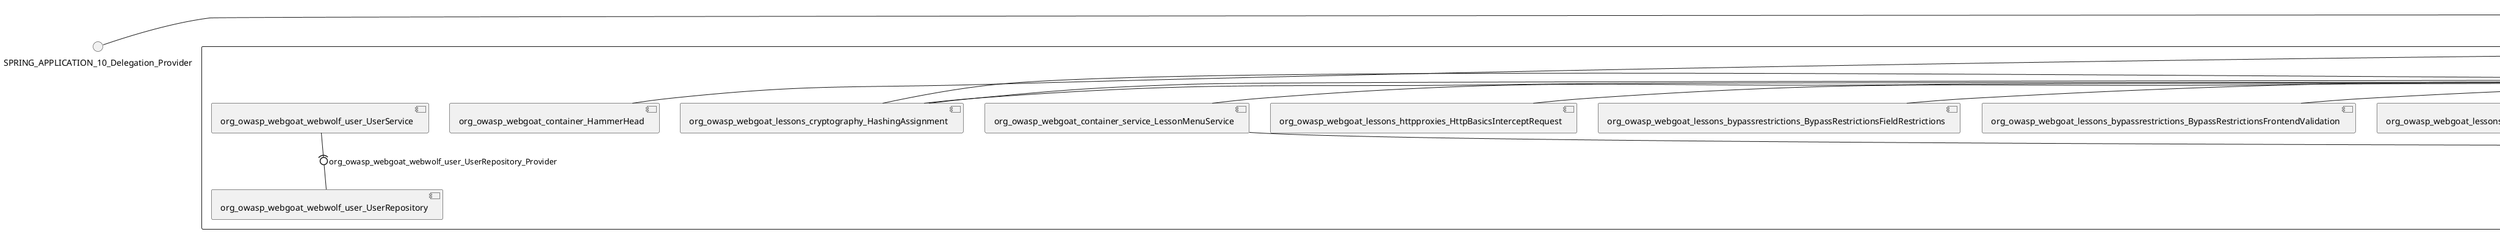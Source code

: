 @startuml
skinparam fixCircleLabelOverlapping true
skinparam componentStyle uml2
() SPRING_APPLICATION_10_Delegation_Provider
() SPRING_APPLICATION_11_Delegation_Provider
() SPRING_APPLICATION_2_Delegation_Provider
() SPRING_APPLICATION_3_Delegation_Provider
() SPRING_APPLICATION_4_Delegation_Provider
() SPRING_APPLICATION_5_Delegation_Provider
() SPRING_APPLICATION_6_Delegation_Provider
() SPRING_APPLICATION_7_Delegation_Provider
() SPRING_APPLICATION_8_Delegation_Provider
() SPRING_APPLICATION_9_Delegation_Provider
() SPRING_APPLICATION_BypassRestrictions_FieldRestrictions_POST_Delegation_Provider
() SPRING_APPLICATION_BypassRestrictions_frontendValidation_POST_Delegation_Provider
() SPRING_APPLICATION_ChromeDevTools_dummy_POST_Delegation_Provider
() SPRING_APPLICATION_ChromeDevTools_network_POST_Delegation_Provider
() SPRING_APPLICATION_CrossSiteScriptingStored_stored_xss_POST_Delegation_Provider
() SPRING_APPLICATION_CrossSiteScriptingStored_stored_xss_follow_up_POST_Delegation_Provider
() SPRING_APPLICATION_CrossSiteScripting_attack1_POST_Delegation_Provider
() SPRING_APPLICATION_CrossSiteScripting_attack3_POST_Delegation_Provider
() SPRING_APPLICATION_CrossSiteScripting_attack4_POST_Delegation_Provider
() SPRING_APPLICATION_CrossSiteScripting_attack5a_GET_Delegation_Provider
() SPRING_APPLICATION_CrossSiteScripting_attack6a_POST_Delegation_Provider
() SPRING_APPLICATION_CrossSiteScripting_dom_follow_up_POST_Delegation_Provider
() SPRING_APPLICATION_CrossSiteScripting_phone_home_xss_POST_Delegation_Provider
() SPRING_APPLICATION_CrossSiteScripting_quiz_GET_POST_Delegation_Provider
() SPRING_APPLICATION_Delegation_Provider
() SPRING_APPLICATION_GET_10_Delegation_Provider
() SPRING_APPLICATION_GET_11_Delegation_Provider
() SPRING_APPLICATION_GET_12_Delegation_Provider
() SPRING_APPLICATION_GET_13_Delegation_Provider
() SPRING_APPLICATION_GET_14_Delegation_Provider
() SPRING_APPLICATION_GET_2_Delegation_Provider
() SPRING_APPLICATION_GET_3_Delegation_Provider
() SPRING_APPLICATION_GET_4_Delegation_Provider
() SPRING_APPLICATION_GET_5_Delegation_Provider
() SPRING_APPLICATION_GET_6_Delegation_Provider
() SPRING_APPLICATION_GET_7_Delegation_Provider
() SPRING_APPLICATION_GET_8_Delegation_Provider
() SPRING_APPLICATION_GET_9_Delegation_Provider
() SPRING_APPLICATION_GET_Delegation_Provider
() SPRING_APPLICATION_HtmlTampering_task_POST_Delegation_Provider
() SPRING_APPLICATION_HttpBasics_attack1_POST_Delegation_Provider
() SPRING_APPLICATION_HttpBasics_attack2_POST_Delegation_Provider
() SPRING_APPLICATION_IDOR_diff_attributes_POST_Delegation_Provider
() SPRING_APPLICATION_IDOR_login_POST_Delegation_Provider
() SPRING_APPLICATION_IDOR_profile_alt_path_POST_Delegation_Provider
() SPRING_APPLICATION_InsecureDeserialization_task_POST_Delegation_Provider
() SPRING_APPLICATION_InsecureLogin_Delegation_Provider
() SPRING_APPLICATION_JWT_decode_POST_Delegation_Provider
() SPRING_APPLICATION_JWT_jku_Delegation_Provider
() SPRING_APPLICATION_JWT_kid_Delegation_Provider
() SPRING_APPLICATION_JWT_quiz_GET_POST_Delegation_Provider
() SPRING_APPLICATION_JWT_refresh_Delegation_Provider
() SPRING_APPLICATION_JWT_secret_POST_Delegation_Provider
() SPRING_APPLICATION_JWT_votings_Delegation_Provider
() SPRING_APPLICATION_LogSpoofing_log_bleeding_POST_Delegation_Provider
() SPRING_APPLICATION_LogSpoofing_log_spoofing_POST_Delegation_Provider
() SPRING_APPLICATION_POST_10_Delegation_Provider
() SPRING_APPLICATION_POST_11_Delegation_Provider
() SPRING_APPLICATION_POST_12_Delegation_Provider
() SPRING_APPLICATION_POST_13_Delegation_Provider
() SPRING_APPLICATION_POST_14_Delegation_Provider
() SPRING_APPLICATION_POST_15_Delegation_Provider
() SPRING_APPLICATION_POST_16_Delegation_Provider
() SPRING_APPLICATION_POST_17_Delegation_Provider
() SPRING_APPLICATION_POST_18_Delegation_Provider
() SPRING_APPLICATION_POST_2_Delegation_Provider
() SPRING_APPLICATION_POST_3_Delegation_Provider
() SPRING_APPLICATION_POST_4_Delegation_Provider
() SPRING_APPLICATION_POST_5_Delegation_Provider
() SPRING_APPLICATION_POST_6_Delegation_Provider
() SPRING_APPLICATION_POST_7_Delegation_Provider
() SPRING_APPLICATION_POST_8_Delegation_Provider
() SPRING_APPLICATION_POST_9_Delegation_Provider
() SPRING_APPLICATION_POST_Delegation_Provider
() SPRING_APPLICATION_PUT_Delegation_Provider
() SPRING_APPLICATION_PasswordReset_ForgotPassword_create_password_reset_link_POST_Delegation_Provider
() SPRING_APPLICATION_PasswordReset_SecurityQuestions_POST_Delegation_Provider
() SPRING_APPLICATION_PasswordReset_reset_Delegation_Provider
() SPRING_APPLICATION_PasswordReset_simple_mail_reset_POST_Delegation_Provider
() SPRING_APPLICATION_PathTraversal_profile_picture_GET_Delegation_Provider
() SPRING_APPLICATION_PathTraversal_profile_picture_fix_GET_Delegation_Provider
() SPRING_APPLICATION_PathTraversal_profile_upload_POST_Delegation_Provider
() SPRING_APPLICATION_PathTraversal_profile_upload_fix_POST_Delegation_Provider
() SPRING_APPLICATION_PathTraversal_profile_upload_remove_user_input_POST_Delegation_Provider
() SPRING_APPLICATION_PathTraversal_random_POST_Delegation_Provider
() SPRING_APPLICATION_PathTraversal_random_picture_GET_Delegation_Provider
() SPRING_APPLICATION_PathTraversal_zip_slip_Delegation_Provider
() SPRING_APPLICATION_SSRF_task1_POST_Delegation_Provider
() SPRING_APPLICATION_SSRF_task2_POST_Delegation_Provider
() SPRING_APPLICATION_SecurePasswords_assignment_POST_Delegation_Provider
() SPRING_APPLICATION_SqlInjectionAdvanced_attack6a_POST_Delegation_Provider
() SPRING_APPLICATION_SqlInjectionAdvanced_attack6b_POST_Delegation_Provider
() SPRING_APPLICATION_SqlInjectionAdvanced_challenge_Login_POST_Delegation_Provider
() SPRING_APPLICATION_SqlInjectionAdvanced_challenge_PUT_Delegation_Provider
() SPRING_APPLICATION_SqlInjectionAdvanced_quiz_GET_POST_Delegation_Provider
() SPRING_APPLICATION_SqlInjectionMitigations_attack10a_POST_Delegation_Provider
() SPRING_APPLICATION_SqlInjectionMitigations_attack10b_POST_Delegation_Provider
() SPRING_APPLICATION_SqlInjectionMitigations_attack12a_POST_Delegation_Provider
() SPRING_APPLICATION_SqlInjectionMitigations_servers_GET_Delegation_Provider
() SPRING_APPLICATION_SqlInjection_assignment5a_POST_Delegation_Provider
() SPRING_APPLICATION_SqlInjection_assignment5b_POST_Delegation_Provider
() SPRING_APPLICATION_SqlInjection_attack10_POST_Delegation_Provider
() SPRING_APPLICATION_SqlInjection_attack2_POST_Delegation_Provider
() SPRING_APPLICATION_SqlInjection_attack3_POST_Delegation_Provider
() SPRING_APPLICATION_SqlInjection_attack4_POST_Delegation_Provider
() SPRING_APPLICATION_SqlInjection_attack5_POST_Delegation_Provider
() SPRING_APPLICATION_SqlInjection_attack8_POST_Delegation_Provider
() SPRING_APPLICATION_SqlInjection_attack9_POST_Delegation_Provider
() SPRING_APPLICATION_SqlOnlyInputValidationOnKeywords_attack_POST_Delegation_Provider
() SPRING_APPLICATION_SqlOnlyInputValidation_attack_POST_Delegation_Provider
() SPRING_APPLICATION_VulnerableComponents_attack1_POST_Delegation_Provider
() SPRING_APPLICATION_WebWolf_GET_Delegation_Provider
() SPRING_APPLICATION_WebWolf_landing_Delegation_Provider
() SPRING_APPLICATION_WebWolf_mail_Delegation_Provider
() SPRING_APPLICATION_challenge_1_POST_Delegation_Provider
() SPRING_APPLICATION_challenge_5_POST_Delegation_Provider
() SPRING_APPLICATION_challenge_7_Delegation_Provider
() SPRING_APPLICATION_challenge_8_Delegation_Provider
() SPRING_APPLICATION_challenge_logo_Delegation_Provider
() SPRING_APPLICATION_cia_quiz_GET_POST_Delegation_Provider
() SPRING_APPLICATION_clientSideFiltering_attack1_POST_Delegation_Provider
() SPRING_APPLICATION_clientSideFiltering_challenge_store_coupons_GET_Delegation_Provider
() SPRING_APPLICATION_clientSideFiltering_getItForFree_POST_Delegation_Provider
() SPRING_APPLICATION_clientSideFiltering_salaries_GET_Delegation_Provider
() SPRING_APPLICATION_crypto_encoding_basic_auth_POST_Delegation_Provider
() SPRING_APPLICATION_crypto_encoding_xor_POST_Delegation_Provider
() SPRING_APPLICATION_crypto_hashing_POST_Delegation_Provider
() SPRING_APPLICATION_crypto_secure_defaults_POST_Delegation_Provider
() SPRING_APPLICATION_crypto_signing_verify_POST_Delegation_Provider
() SPRING_APPLICATION_csrf_feedback_message_POST_Delegation_Provider
() SPRING_APPLICATION_csrf_review_POST_Delegation_Provider
() SPRING_APPLICATION_files_GET_Delegation_Provider
() SPRING_APPLICATION_fileupload_POST_Delegation_Provider
() SPRING_APPLICATION_jwt_Delegation_Provider
() SPRING_APPLICATION_landing_Delegation_Provider
() SPRING_APPLICATION_lesson_template_Delegation_Provider
() SPRING_APPLICATION_login_oauth_mvc_GET_Delegation_Provider
() SPRING_APPLICATION_mail_DELETE_GET_POST_Delegation_Provider
() SPRING_APPLICATION_register_mvc_POST_Delegation_Provider
() SPRING_APPLICATION_registration_GET_Delegation_Provider
() SPRING_APPLICATION_requests_GET_Delegation_Provider
() SPRING_APPLICATION_scoreboard_data_GET_Delegation_Provider
() SPRING_APPLICATION_server_directory_GET_Delegation_Provider
() SPRING_APPLICATION_service_debug_labels_mvc_Delegation_Provider
() SPRING_APPLICATION_service_lessonoverview_mvc_GET_Delegation_Provider
() SPRING_APPLICATION_xxe_comments_GET_Delegation_Provider
rectangle System {
[org_owasp_webgoat_container_HammerHead] [[webgoat-webgoat.repository#_DWJb-NbWEe-aF-_8_SPUpw]]
[org_owasp_webgoat_container_WebWolfRedirect] [[webgoat-webgoat.repository#_DWJb-NbWEe-aF-_8_SPUpw]]
[org_owasp_webgoat_container_controller_StartLesson] [[webgoat-webgoat.repository#_DWJb-NbWEe-aF-_8_SPUpw]]
[org_owasp_webgoat_container_controller_Welcome] [[webgoat-webgoat.repository#_DWJb-NbWEe-aF-_8_SPUpw]]
[org_owasp_webgoat_container_i18n_PluginMessages_Provider] [[webgoat-webgoat.repository#_DWJb-NbWEe-aF-_8_SPUpw]]
[org_owasp_webgoat_container_report_ReportCardController] [[webgoat-webgoat.repository#_DWJb-NbWEe-aF-_8_SPUpw]]
[org_owasp_webgoat_container_service_EnvironmentService] [[webgoat-webgoat.repository#_DWJb-NbWEe-aF-_8_SPUpw]]
[org_owasp_webgoat_container_service_HintService] [[webgoat-webgoat.repository#_DWJb-NbWEe-aF-_8_SPUpw]]
[org_owasp_webgoat_container_service_LabelDebugService] [[webgoat-webgoat.repository#_DWJb-NbWEe-aF-_8_SPUpw]]
[org_owasp_webgoat_container_service_LabelService] [[webgoat-webgoat.repository#_DWJb-NbWEe-aF-_8_SPUpw]]
[org_owasp_webgoat_container_service_LessonInfoService] [[webgoat-webgoat.repository#_DWJb-NbWEe-aF-_8_SPUpw]]
[org_owasp_webgoat_container_service_LessonMenuService] [[webgoat-webgoat.repository#_DWJb-NbWEe-aF-_8_SPUpw]]
[org_owasp_webgoat_container_service_LessonProgressService] [[webgoat-webgoat.repository#_DWJb-NbWEe-aF-_8_SPUpw]]
[org_owasp_webgoat_container_service_RestartLessonService] [[webgoat-webgoat.repository#_DWJb-NbWEe-aF-_8_SPUpw]]
[org_owasp_webgoat_container_service_SessionService] [[webgoat-webgoat.repository#_DWJb-NbWEe-aF-_8_SPUpw]]
[org_owasp_webgoat_container_session_LessonSession_Provider] [[webgoat-webgoat.repository#_DWJb-NbWEe-aF-_8_SPUpw]]
[org_owasp_webgoat_container_users_RegistrationController] [[webgoat-webgoat.repository#_DWJb-NbWEe-aF-_8_SPUpw]]
[org_owasp_webgoat_container_users_Scoreboard] [[webgoat-webgoat.repository#_DWJb-NbWEe-aF-_8_SPUpw]]
[org_owasp_webgoat_container_users_UserProgressRepository] [[webgoat-webgoat.repository#_DWJb-NbWEe-aF-_8_SPUpw]]
[org_owasp_webgoat_container_users_UserRepository] [[webgoat-webgoat.repository#_DWJb-NbWEe-aF-_8_SPUpw]]
[org_owasp_webgoat_container_users_UserService] [[webgoat-webgoat.repository#_DWJb-NbWEe-aF-_8_SPUpw]]
[org_owasp_webgoat_lessons_authbypass_VerifyAccount] [[webgoat-webgoat.repository#_DWJb-NbWEe-aF-_8_SPUpw]]
[org_owasp_webgoat_lessons_bypassrestrictions_BypassRestrictionsFieldRestrictions] [[webgoat-webgoat.repository#_DWJb-NbWEe-aF-_8_SPUpw]]
[org_owasp_webgoat_lessons_bypassrestrictions_BypassRestrictionsFrontendValidation] [[webgoat-webgoat.repository#_DWJb-NbWEe-aF-_8_SPUpw]]
[org_owasp_webgoat_lessons_challenges_FlagController] [[webgoat-webgoat.repository#_DWJb-NbWEe-aF-_8_SPUpw]]
[org_owasp_webgoat_lessons_challenges_challenge1_Assignment1] [[webgoat-webgoat.repository#_DWJb-NbWEe-aF-_8_SPUpw]]
[org_owasp_webgoat_lessons_challenges_challenge1_ImageServlet] [[webgoat-webgoat.repository#_DWJb-NbWEe-aF-_8_SPUpw]]
[org_owasp_webgoat_lessons_challenges_challenge5_Assignment5] [[webgoat-webgoat.repository#_DWJb-NbWEe-aF-_8_SPUpw]]
[org_owasp_webgoat_lessons_challenges_challenge7_Assignment7] [[webgoat-webgoat.repository#_DWJb-NbWEe-aF-_8_SPUpw]]
[org_owasp_webgoat_lessons_challenges_challenge8_Assignment8] [[webgoat-webgoat.repository#_DWJb-NbWEe-aF-_8_SPUpw]]
[org_owasp_webgoat_lessons_chromedevtools_NetworkDummy] [[webgoat-webgoat.repository#_DWJb-NbWEe-aF-_8_SPUpw]]
[org_owasp_webgoat_lessons_chromedevtools_NetworkLesson] [[webgoat-webgoat.repository#_DWJb-NbWEe-aF-_8_SPUpw]]
[org_owasp_webgoat_lessons_cia_CIAQuiz] [[webgoat-webgoat.repository#_DWJb-NbWEe-aF-_8_SPUpw]]
[org_owasp_webgoat_lessons_clientsidefiltering_ClientSideFilteringAssignment] [[webgoat-webgoat.repository#_DWJb-NbWEe-aF-_8_SPUpw]]
[org_owasp_webgoat_lessons_clientsidefiltering_ClientSideFilteringFreeAssignment] [[webgoat-webgoat.repository#_DWJb-NbWEe-aF-_8_SPUpw]]
[org_owasp_webgoat_lessons_clientsidefiltering_Salaries] [[webgoat-webgoat.repository#_DWJb-NbWEe-aF-_8_SPUpw]]
[org_owasp_webgoat_lessons_clientsidefiltering_ShopEndpoint] [[webgoat-webgoat.repository#_DWJb-NbWEe-aF-_8_SPUpw]]
[org_owasp_webgoat_lessons_cryptography_EncodingAssignment] [[webgoat-webgoat.repository#_DWJb-NbWEe-aF-_8_SPUpw]]
[org_owasp_webgoat_lessons_cryptography_HashingAssignment] [[webgoat-webgoat.repository#_DWJb-NbWEe-aF-_8_SPUpw]]
[org_owasp_webgoat_lessons_cryptography_SecureDefaultsAssignment] [[webgoat-webgoat.repository#_DWJb-NbWEe-aF-_8_SPUpw]]
[org_owasp_webgoat_lessons_cryptography_SigningAssignment] [[webgoat-webgoat.repository#_DWJb-NbWEe-aF-_8_SPUpw]]
[org_owasp_webgoat_lessons_cryptography_XOREncodingAssignment] [[webgoat-webgoat.repository#_DWJb-NbWEe-aF-_8_SPUpw]]
[org_owasp_webgoat_lessons_csrf_CSRFConfirmFlag1] [[webgoat-webgoat.repository#_DWJb-NbWEe-aF-_8_SPUpw]]
[org_owasp_webgoat_lessons_csrf_CSRFFeedback] [[webgoat-webgoat.repository#_DWJb-NbWEe-aF-_8_SPUpw]]
[org_owasp_webgoat_lessons_csrf_CSRFGetFlag] [[webgoat-webgoat.repository#_DWJb-NbWEe-aF-_8_SPUpw]]
[org_owasp_webgoat_lessons_csrf_CSRFLogin] [[webgoat-webgoat.repository#_DWJb-NbWEe-aF-_8_SPUpw]]
[org_owasp_webgoat_lessons_csrf_ForgedReviews] [[webgoat-webgoat.repository#_DWJb-NbWEe-aF-_8_SPUpw]]
[org_owasp_webgoat_lessons_deserialization_InsecureDeserializationTask] [[webgoat-webgoat.repository#_DWJb-NbWEe-aF-_8_SPUpw]]
[org_owasp_webgoat_lessons_hijacksession_HijackSessionAssignment] [[webgoat-webgoat.repository#_DWJb-NbWEe-aF-_8_SPUpw]]
[org_owasp_webgoat_lessons_htmltampering_HtmlTamperingTask] [[webgoat-webgoat.repository#_DWJb-NbWEe-aF-_8_SPUpw]]
[org_owasp_webgoat_lessons_httpbasics_HttpBasicsLesson] [[webgoat-webgoat.repository#_DWJb-NbWEe-aF-_8_SPUpw]]
[org_owasp_webgoat_lessons_httpbasics_HttpBasicsQuiz] [[webgoat-webgoat.repository#_DWJb-NbWEe-aF-_8_SPUpw]]
[org_owasp_webgoat_lessons_httpproxies_HttpBasicsInterceptRequest] [[webgoat-webgoat.repository#_DWJb-NbWEe-aF-_8_SPUpw]]
[org_owasp_webgoat_lessons_idor_IDORDiffAttributes] [[webgoat-webgoat.repository#_DWJb-NbWEe-aF-_8_SPUpw]]
[org_owasp_webgoat_lessons_idor_IDOREditOtherProfile] [[webgoat-webgoat.repository#_DWJb-NbWEe-aF-_8_SPUpw]]
[org_owasp_webgoat_lessons_idor_IDORLogin] [[webgoat-webgoat.repository#_DWJb-NbWEe-aF-_8_SPUpw]]
[org_owasp_webgoat_lessons_idor_IDORViewOtherProfile] [[webgoat-webgoat.repository#_DWJb-NbWEe-aF-_8_SPUpw]]
[org_owasp_webgoat_lessons_idor_IDORViewOwnProfile] [[webgoat-webgoat.repository#_DWJb-NbWEe-aF-_8_SPUpw]]
[org_owasp_webgoat_lessons_idor_IDORViewOwnProfileAltUrl] [[webgoat-webgoat.repository#_DWJb-NbWEe-aF-_8_SPUpw]]
[org_owasp_webgoat_lessons_insecurelogin_InsecureLoginTask] [[webgoat-webgoat.repository#_DWJb-NbWEe-aF-_8_SPUpw]]
[org_owasp_webgoat_lessons_jwt_JWTDecodeEndpoint] [[webgoat-webgoat.repository#_DWJb-NbWEe-aF-_8_SPUpw]]
[org_owasp_webgoat_lessons_jwt_JWTQuiz] [[webgoat-webgoat.repository#_DWJb-NbWEe-aF-_8_SPUpw]]
[org_owasp_webgoat_lessons_jwt_JWTRefreshEndpoint] [[webgoat-webgoat.repository#_DWJb-NbWEe-aF-_8_SPUpw]]
[org_owasp_webgoat_lessons_jwt_JWTSecretKeyEndpoint] [[webgoat-webgoat.repository#_DWJb-NbWEe-aF-_8_SPUpw]]
[org_owasp_webgoat_lessons_jwt_JWTVotesEndpoint] [[webgoat-webgoat.repository#_DWJb-NbWEe-aF-_8_SPUpw]]
[org_owasp_webgoat_lessons_jwt_claimmisuse_JWTHeaderJKUEndpoint] [[webgoat-webgoat.repository#_DWJb-NbWEe-aF-_8_SPUpw]]
[org_owasp_webgoat_lessons_jwt_claimmisuse_JWTHeaderKIDEndpoint] [[webgoat-webgoat.repository#_DWJb-NbWEe-aF-_8_SPUpw]]
[org_owasp_webgoat_lessons_lessontemplate_SampleAttack] [[webgoat-webgoat.repository#_DWJb-NbWEe-aF-_8_SPUpw]]
[org_owasp_webgoat_lessons_logging_LogBleedingTask] [[webgoat-webgoat.repository#_DWJb-NbWEe-aF-_8_SPUpw]]
[org_owasp_webgoat_lessons_logging_LogSpoofingTask] [[webgoat-webgoat.repository#_DWJb-NbWEe-aF-_8_SPUpw]]
[org_owasp_webgoat_lessons_missingac_MissingFunctionACHiddenMenus] [[webgoat-webgoat.repository#_DWJb-NbWEe-aF-_8_SPUpw]]
[org_owasp_webgoat_lessons_missingac_MissingFunctionACUsers] [[webgoat-webgoat.repository#_DWJb-NbWEe-aF-_8_SPUpw]]
[org_owasp_webgoat_lessons_missingac_MissingFunctionACYourHash] [[webgoat-webgoat.repository#_DWJb-NbWEe-aF-_8_SPUpw]]
[org_owasp_webgoat_lessons_missingac_MissingFunctionACYourHashAdmin] [[webgoat-webgoat.repository#_DWJb-NbWEe-aF-_8_SPUpw]]
[org_owasp_webgoat_lessons_passwordreset_QuestionsAssignment] [[webgoat-webgoat.repository#_DWJb-NbWEe-aF-_8_SPUpw]]
[org_owasp_webgoat_lessons_passwordreset_ResetLinkAssignment] [[webgoat-webgoat.repository#_DWJb-NbWEe-aF-_8_SPUpw]]
[org_owasp_webgoat_lessons_passwordreset_ResetLinkAssignmentForgotPassword] [[webgoat-webgoat.repository#_DWJb-NbWEe-aF-_8_SPUpw]]
[org_owasp_webgoat_lessons_passwordreset_SecurityQuestionAssignment] [[webgoat-webgoat.repository#_DWJb-NbWEe-aF-_8_SPUpw]]
[org_owasp_webgoat_lessons_passwordreset_SimpleMailAssignment] [[webgoat-webgoat.repository#_DWJb-NbWEe-aF-_8_SPUpw]]
[org_owasp_webgoat_lessons_pathtraversal_ProfileUpload] [[webgoat-webgoat.repository#_DWJb-NbWEe-aF-_8_SPUpw]]
[org_owasp_webgoat_lessons_pathtraversal_ProfileUploadFix] [[webgoat-webgoat.repository#_DWJb-NbWEe-aF-_8_SPUpw]]
[org_owasp_webgoat_lessons_pathtraversal_ProfileUploadRemoveUserInput] [[webgoat-webgoat.repository#_DWJb-NbWEe-aF-_8_SPUpw]]
[org_owasp_webgoat_lessons_pathtraversal_ProfileUploadRetrieval] [[webgoat-webgoat.repository#_DWJb-NbWEe-aF-_8_SPUpw]]
[org_owasp_webgoat_lessons_pathtraversal_ProfileZipSlip] [[webgoat-webgoat.repository#_DWJb-NbWEe-aF-_8_SPUpw]]
[org_owasp_webgoat_lessons_securepasswords_SecurePasswordsAssignment] [[webgoat-webgoat.repository#_DWJb-NbWEe-aF-_8_SPUpw]]
[org_owasp_webgoat_lessons_spoofcookie_SpoofCookieAssignment] [[webgoat-webgoat.repository#_DWJb-NbWEe-aF-_8_SPUpw]]
[org_owasp_webgoat_lessons_sqlinjection_advanced_SqlInjectionChallenge] [[webgoat-webgoat.repository#_DWJb-NbWEe-aF-_8_SPUpw]]
[org_owasp_webgoat_lessons_sqlinjection_advanced_SqlInjectionChallengeLogin] [[webgoat-webgoat.repository#_DWJb-NbWEe-aF-_8_SPUpw]]
[org_owasp_webgoat_lessons_sqlinjection_advanced_SqlInjectionLesson6a] [[webgoat-webgoat.repository#_DWJb-NbWEe-aF-_8_SPUpw]]
[org_owasp_webgoat_lessons_sqlinjection_advanced_SqlInjectionLesson6b] [[webgoat-webgoat.repository#_DWJb-NbWEe-aF-_8_SPUpw]]
[org_owasp_webgoat_lessons_sqlinjection_advanced_SqlInjectionQuiz] [[webgoat-webgoat.repository#_DWJb-NbWEe-aF-_8_SPUpw]]
[org_owasp_webgoat_lessons_sqlinjection_introduction_SqlInjectionLesson10] [[webgoat-webgoat.repository#_DWJb-NbWEe-aF-_8_SPUpw]]
[org_owasp_webgoat_lessons_sqlinjection_introduction_SqlInjectionLesson2] [[webgoat-webgoat.repository#_DWJb-NbWEe-aF-_8_SPUpw]]
[org_owasp_webgoat_lessons_sqlinjection_introduction_SqlInjectionLesson3] [[webgoat-webgoat.repository#_DWJb-NbWEe-aF-_8_SPUpw]]
[org_owasp_webgoat_lessons_sqlinjection_introduction_SqlInjectionLesson4] [[webgoat-webgoat.repository#_DWJb-NbWEe-aF-_8_SPUpw]]
[org_owasp_webgoat_lessons_sqlinjection_introduction_SqlInjectionLesson5] [[webgoat-webgoat.repository#_DWJb-NbWEe-aF-_8_SPUpw]]
[org_owasp_webgoat_lessons_sqlinjection_introduction_SqlInjectionLesson5a] [[webgoat-webgoat.repository#_DWJb-NbWEe-aF-_8_SPUpw]]
[org_owasp_webgoat_lessons_sqlinjection_introduction_SqlInjectionLesson5b] [[webgoat-webgoat.repository#_DWJb-NbWEe-aF-_8_SPUpw]]
[org_owasp_webgoat_lessons_sqlinjection_introduction_SqlInjectionLesson8] [[webgoat-webgoat.repository#_DWJb-NbWEe-aF-_8_SPUpw]]
[org_owasp_webgoat_lessons_sqlinjection_introduction_SqlInjectionLesson9] [[webgoat-webgoat.repository#_DWJb-NbWEe-aF-_8_SPUpw]]
[org_owasp_webgoat_lessons_sqlinjection_mitigation_Servers] [[webgoat-webgoat.repository#_DWJb-NbWEe-aF-_8_SPUpw]]
[org_owasp_webgoat_lessons_sqlinjection_mitigation_SqlInjectionLesson10a] [[webgoat-webgoat.repository#_DWJb-NbWEe-aF-_8_SPUpw]]
[org_owasp_webgoat_lessons_sqlinjection_mitigation_SqlInjectionLesson10b] [[webgoat-webgoat.repository#_DWJb-NbWEe-aF-_8_SPUpw]]
[org_owasp_webgoat_lessons_sqlinjection_mitigation_SqlInjectionLesson13] [[webgoat-webgoat.repository#_DWJb-NbWEe-aF-_8_SPUpw]]
[org_owasp_webgoat_lessons_sqlinjection_mitigation_SqlOnlyInputValidation] [[webgoat-webgoat.repository#_DWJb-NbWEe-aF-_8_SPUpw]]
[org_owasp_webgoat_lessons_sqlinjection_mitigation_SqlOnlyInputValidationOnKeywords] [[webgoat-webgoat.repository#_DWJb-NbWEe-aF-_8_SPUpw]]
[org_owasp_webgoat_lessons_ssrf_SSRFTask1] [[webgoat-webgoat.repository#_DWJb-NbWEe-aF-_8_SPUpw]]
[org_owasp_webgoat_lessons_ssrf_SSRFTask2] [[webgoat-webgoat.repository#_DWJb-NbWEe-aF-_8_SPUpw]]
[org_owasp_webgoat_lessons_vulnerablecomponents_VulnerableComponentsLesson] [[webgoat-webgoat.repository#_DWJb-NbWEe-aF-_8_SPUpw]]
[org_owasp_webgoat_lessons_webwolfintroduction_LandingAssignment] [[webgoat-webgoat.repository#_DWJb-NbWEe-aF-_8_SPUpw]]
[org_owasp_webgoat_lessons_webwolfintroduction_MailAssignment] [[webgoat-webgoat.repository#_DWJb-NbWEe-aF-_8_SPUpw]]
[org_owasp_webgoat_lessons_xss_CrossSiteScriptingLesson1] [[webgoat-webgoat.repository#_DWJb-NbWEe-aF-_8_SPUpw]]
[org_owasp_webgoat_lessons_xss_CrossSiteScriptingLesson5a] [[webgoat-webgoat.repository#_DWJb-NbWEe-aF-_8_SPUpw]]
[org_owasp_webgoat_lessons_xss_CrossSiteScriptingLesson6a] [[webgoat-webgoat.repository#_DWJb-NbWEe-aF-_8_SPUpw]]
[org_owasp_webgoat_lessons_xss_CrossSiteScriptingQuiz] [[webgoat-webgoat.repository#_DWJb-NbWEe-aF-_8_SPUpw]]
[org_owasp_webgoat_lessons_xss_DOMCrossSiteScripting] [[webgoat-webgoat.repository#_DWJb-NbWEe-aF-_8_SPUpw]]
[org_owasp_webgoat_lessons_xss_DOMCrossSiteScriptingVerifier] [[webgoat-webgoat.repository#_DWJb-NbWEe-aF-_8_SPUpw]]
[org_owasp_webgoat_lessons_xss_mitigation_CrossSiteScriptingLesson3] [[webgoat-webgoat.repository#_DWJb-NbWEe-aF-_8_SPUpw]]
[org_owasp_webgoat_lessons_xss_mitigation_CrossSiteScriptingLesson4] [[webgoat-webgoat.repository#_DWJb-NbWEe-aF-_8_SPUpw]]
[org_owasp_webgoat_lessons_xss_stored_StoredCrossSiteScriptingVerifier] [[webgoat-webgoat.repository#_DWJb-NbWEe-aF-_8_SPUpw]]
[org_owasp_webgoat_lessons_xss_stored_StoredXssComments] [[webgoat-webgoat.repository#_DWJb-NbWEe-aF-_8_SPUpw]]
[org_owasp_webgoat_lessons_xxe_BlindSendFileAssignment] [[webgoat-webgoat.repository#_DWJb-NbWEe-aF-_8_SPUpw]]
[org_owasp_webgoat_lessons_xxe_CommentsEndpoint] [[webgoat-webgoat.repository#_DWJb-NbWEe-aF-_8_SPUpw]]
[org_owasp_webgoat_lessons_xxe_ContentTypeAssignment] [[webgoat-webgoat.repository#_DWJb-NbWEe-aF-_8_SPUpw]]
[org_owasp_webgoat_lessons_xxe_SimpleXXE] [[webgoat-webgoat.repository#_DWJb-NbWEe-aF-_8_SPUpw]]
[org_owasp_webgoat_webwolf_FileServer] [[webgoat-webgoat.repository#_DWJb-NbWEe-aF-_8_SPUpw]]
[org_owasp_webgoat_webwolf_jwt_JWTController] [[webgoat-webgoat.repository#_DWJb-NbWEe-aF-_8_SPUpw]]
[org_owasp_webgoat_webwolf_mailbox_MailboxController] [[webgoat-webgoat.repository#_DWJb-NbWEe-aF-_8_SPUpw]]
[org_owasp_webgoat_webwolf_mailbox_MailboxRepository] [[webgoat-webgoat.repository#_DWJb-NbWEe-aF-_8_SPUpw]]
[org_owasp_webgoat_webwolf_requests_LandingPage] [[webgoat-webgoat.repository#_DWJb-NbWEe-aF-_8_SPUpw]]
[org_owasp_webgoat_webwolf_requests_Requests] [[webgoat-webgoat.repository#_DWJb-NbWEe-aF-_8_SPUpw]]
[org_owasp_webgoat_webwolf_user_UserRepository] [[webgoat-webgoat.repository#_DWJb-NbWEe-aF-_8_SPUpw]]
[org_owasp_webgoat_webwolf_user_UserService] [[webgoat-webgoat.repository#_DWJb-NbWEe-aF-_8_SPUpw]]
port SPRING_APPLICATION_10_Provider
SPRING_APPLICATION_10_Delegation_Provider - SPRING_APPLICATION_10_Provider
SPRING_APPLICATION_10_Provider - [org_owasp_webgoat_webwolf_FileServer]
port SPRING_APPLICATION_11_Provider
SPRING_APPLICATION_11_Delegation_Provider - SPRING_APPLICATION_11_Provider
SPRING_APPLICATION_11_Provider - [org_owasp_webgoat_lessons_xxe_SimpleXXE]
port SPRING_APPLICATION_2_Provider
SPRING_APPLICATION_2_Delegation_Provider - SPRING_APPLICATION_2_Provider
SPRING_APPLICATION_2_Provider - [org_owasp_webgoat_lessons_cryptography_SigningAssignment]
port SPRING_APPLICATION_3_Provider
SPRING_APPLICATION_3_Delegation_Provider - SPRING_APPLICATION_3_Provider
SPRING_APPLICATION_3_Provider - [org_owasp_webgoat_container_HammerHead]
port SPRING_APPLICATION_4_Provider
SPRING_APPLICATION_4_Delegation_Provider - SPRING_APPLICATION_4_Provider
SPRING_APPLICATION_4_Provider - [org_owasp_webgoat_lessons_cryptography_HashingAssignment]
port SPRING_APPLICATION_5_Provider
SPRING_APPLICATION_5_Delegation_Provider - SPRING_APPLICATION_5_Provider
SPRING_APPLICATION_5_Provider - [org_owasp_webgoat_lessons_jwt_JWTSecretKeyEndpoint]
port SPRING_APPLICATION_6_Provider
SPRING_APPLICATION_6_Delegation_Provider - SPRING_APPLICATION_6_Provider
SPRING_APPLICATION_6_Provider - [org_owasp_webgoat_lessons_cryptography_HashingAssignment]
port SPRING_APPLICATION_7_Provider
SPRING_APPLICATION_7_Delegation_Provider - SPRING_APPLICATION_7_Provider
SPRING_APPLICATION_7_Provider - [org_owasp_webgoat_container_service_LessonMenuService]
port SPRING_APPLICATION_8_Provider
SPRING_APPLICATION_8_Delegation_Provider - SPRING_APPLICATION_8_Provider
SPRING_APPLICATION_8_Provider - [org_owasp_webgoat_container_service_LabelDebugService]
port SPRING_APPLICATION_9_Provider
SPRING_APPLICATION_9_Delegation_Provider - SPRING_APPLICATION_9_Provider
SPRING_APPLICATION_9_Provider - [org_owasp_webgoat_lessons_httpproxies_HttpBasicsInterceptRequest]
port SPRING_APPLICATION_BypassRestrictions_FieldRestrictions_POST_Provider
SPRING_APPLICATION_BypassRestrictions_FieldRestrictions_POST_Delegation_Provider - SPRING_APPLICATION_BypassRestrictions_FieldRestrictions_POST_Provider
SPRING_APPLICATION_BypassRestrictions_FieldRestrictions_POST_Provider - [org_owasp_webgoat_lessons_bypassrestrictions_BypassRestrictionsFieldRestrictions]
port SPRING_APPLICATION_BypassRestrictions_frontendValidation_POST_Provider
SPRING_APPLICATION_BypassRestrictions_frontendValidation_POST_Delegation_Provider - SPRING_APPLICATION_BypassRestrictions_frontendValidation_POST_Provider
SPRING_APPLICATION_BypassRestrictions_frontendValidation_POST_Provider - [org_owasp_webgoat_lessons_bypassrestrictions_BypassRestrictionsFrontendValidation]
port SPRING_APPLICATION_ChromeDevTools_dummy_POST_Provider
SPRING_APPLICATION_ChromeDevTools_dummy_POST_Delegation_Provider - SPRING_APPLICATION_ChromeDevTools_dummy_POST_Provider
SPRING_APPLICATION_ChromeDevTools_dummy_POST_Provider - [org_owasp_webgoat_lessons_chromedevtools_NetworkDummy]
port SPRING_APPLICATION_ChromeDevTools_network_POST_Provider
SPRING_APPLICATION_ChromeDevTools_network_POST_Delegation_Provider - SPRING_APPLICATION_ChromeDevTools_network_POST_Provider
SPRING_APPLICATION_ChromeDevTools_network_POST_Provider - [org_owasp_webgoat_lessons_chromedevtools_NetworkLesson]
port SPRING_APPLICATION_CrossSiteScriptingStored_stored_xss_POST_Provider
SPRING_APPLICATION_CrossSiteScriptingStored_stored_xss_POST_Delegation_Provider - SPRING_APPLICATION_CrossSiteScriptingStored_stored_xss_POST_Provider
SPRING_APPLICATION_CrossSiteScriptingStored_stored_xss_POST_Provider - [org_owasp_webgoat_lessons_xss_stored_StoredXssComments]
port SPRING_APPLICATION_CrossSiteScriptingStored_stored_xss_follow_up_POST_Provider
SPRING_APPLICATION_CrossSiteScriptingStored_stored_xss_follow_up_POST_Delegation_Provider - SPRING_APPLICATION_CrossSiteScriptingStored_stored_xss_follow_up_POST_Provider
SPRING_APPLICATION_CrossSiteScriptingStored_stored_xss_follow_up_POST_Provider - [org_owasp_webgoat_lessons_xss_stored_StoredCrossSiteScriptingVerifier]
port SPRING_APPLICATION_CrossSiteScripting_attack1_POST_Provider
SPRING_APPLICATION_CrossSiteScripting_attack1_POST_Delegation_Provider - SPRING_APPLICATION_CrossSiteScripting_attack1_POST_Provider
SPRING_APPLICATION_CrossSiteScripting_attack1_POST_Provider - [org_owasp_webgoat_lessons_xss_CrossSiteScriptingLesson1]
port SPRING_APPLICATION_CrossSiteScripting_attack3_POST_Provider
SPRING_APPLICATION_CrossSiteScripting_attack3_POST_Delegation_Provider - SPRING_APPLICATION_CrossSiteScripting_attack3_POST_Provider
SPRING_APPLICATION_CrossSiteScripting_attack3_POST_Provider - [org_owasp_webgoat_lessons_xss_mitigation_CrossSiteScriptingLesson3]
port SPRING_APPLICATION_CrossSiteScripting_attack4_POST_Provider
SPRING_APPLICATION_CrossSiteScripting_attack4_POST_Delegation_Provider - SPRING_APPLICATION_CrossSiteScripting_attack4_POST_Provider
SPRING_APPLICATION_CrossSiteScripting_attack4_POST_Provider - [org_owasp_webgoat_lessons_xss_mitigation_CrossSiteScriptingLesson4]
port SPRING_APPLICATION_CrossSiteScripting_attack5a_GET_Provider
SPRING_APPLICATION_CrossSiteScripting_attack5a_GET_Delegation_Provider - SPRING_APPLICATION_CrossSiteScripting_attack5a_GET_Provider
SPRING_APPLICATION_CrossSiteScripting_attack5a_GET_Provider - [org_owasp_webgoat_lessons_xss_CrossSiteScriptingLesson5a]
port SPRING_APPLICATION_CrossSiteScripting_attack6a_POST_Provider
SPRING_APPLICATION_CrossSiteScripting_attack6a_POST_Delegation_Provider - SPRING_APPLICATION_CrossSiteScripting_attack6a_POST_Provider
SPRING_APPLICATION_CrossSiteScripting_attack6a_POST_Provider - [org_owasp_webgoat_lessons_xss_CrossSiteScriptingLesson6a]
port SPRING_APPLICATION_CrossSiteScripting_dom_follow_up_POST_Provider
SPRING_APPLICATION_CrossSiteScripting_dom_follow_up_POST_Delegation_Provider - SPRING_APPLICATION_CrossSiteScripting_dom_follow_up_POST_Provider
SPRING_APPLICATION_CrossSiteScripting_dom_follow_up_POST_Provider - [org_owasp_webgoat_lessons_xss_DOMCrossSiteScriptingVerifier]
port SPRING_APPLICATION_CrossSiteScripting_phone_home_xss_POST_Provider
SPRING_APPLICATION_CrossSiteScripting_phone_home_xss_POST_Delegation_Provider - SPRING_APPLICATION_CrossSiteScripting_phone_home_xss_POST_Provider
SPRING_APPLICATION_CrossSiteScripting_phone_home_xss_POST_Provider - [org_owasp_webgoat_lessons_xss_DOMCrossSiteScripting]
port SPRING_APPLICATION_CrossSiteScripting_quiz_GET_POST_Provider
SPRING_APPLICATION_CrossSiteScripting_quiz_GET_POST_Delegation_Provider - SPRING_APPLICATION_CrossSiteScripting_quiz_GET_POST_Provider
SPRING_APPLICATION_CrossSiteScripting_quiz_GET_POST_Provider - [org_owasp_webgoat_lessons_xss_CrossSiteScriptingQuiz]
port SPRING_APPLICATION_Provider
SPRING_APPLICATION_Delegation_Provider - SPRING_APPLICATION_Provider
SPRING_APPLICATION_Provider - [org_owasp_webgoat_container_service_SessionService]
port SPRING_APPLICATION_GET_10_Provider
SPRING_APPLICATION_GET_10_Delegation_Provider - SPRING_APPLICATION_GET_10_Provider
SPRING_APPLICATION_GET_10_Provider - [org_owasp_webgoat_lessons_cryptography_EncodingAssignment]
port SPRING_APPLICATION_GET_11_Provider
SPRING_APPLICATION_GET_11_Delegation_Provider - SPRING_APPLICATION_GET_11_Provider
SPRING_APPLICATION_GET_11_Provider - [org_owasp_webgoat_container_service_RestartLessonService]
port SPRING_APPLICATION_GET_12_Provider
SPRING_APPLICATION_GET_12_Delegation_Provider - SPRING_APPLICATION_GET_12_Provider
SPRING_APPLICATION_GET_12_Provider - [org_owasp_webgoat_container_controller_Welcome]
port SPRING_APPLICATION_GET_13_Provider
SPRING_APPLICATION_GET_13_Delegation_Provider - SPRING_APPLICATION_GET_13_Provider
SPRING_APPLICATION_GET_13_Provider - [org_owasp_webgoat_lessons_spoofcookie_SpoofCookieAssignment]
port SPRING_APPLICATION_GET_14_Provider
SPRING_APPLICATION_GET_14_Delegation_Provider - SPRING_APPLICATION_GET_14_Provider
SPRING_APPLICATION_GET_14_Provider - [org_owasp_webgoat_lessons_xss_stored_StoredXssComments]
port SPRING_APPLICATION_GET_2_Provider
SPRING_APPLICATION_GET_2_Delegation_Provider - SPRING_APPLICATION_GET_2_Provider
SPRING_APPLICATION_GET_2_Provider - [org_owasp_webgoat_lessons_csrf_ForgedReviews]
port SPRING_APPLICATION_GET_3_Provider
SPRING_APPLICATION_GET_3_Delegation_Provider - SPRING_APPLICATION_GET_3_Provider
SPRING_APPLICATION_GET_3_Provider - [org_owasp_webgoat_container_service_LabelService]
port SPRING_APPLICATION_GET_4_Provider
SPRING_APPLICATION_GET_4_Delegation_Provider - SPRING_APPLICATION_GET_4_Provider
SPRING_APPLICATION_GET_4_Provider - [org_owasp_webgoat_lessons_idor_IDORViewOwnProfile]
port SPRING_APPLICATION_GET_5_Provider
SPRING_APPLICATION_GET_5_Delegation_Provider - SPRING_APPLICATION_GET_5_Provider
SPRING_APPLICATION_GET_5_Provider - [org_owasp_webgoat_container_service_LessonInfoService]
port SPRING_APPLICATION_GET_6_Provider
SPRING_APPLICATION_GET_6_Delegation_Provider - SPRING_APPLICATION_GET_6_Provider
SPRING_APPLICATION_GET_6_Provider - [org_owasp_webgoat_container_controller_StartLesson]
port SPRING_APPLICATION_GET_7_Provider
SPRING_APPLICATION_GET_7_Delegation_Provider - SPRING_APPLICATION_GET_7_Provider
SPRING_APPLICATION_GET_7_Provider - [org_owasp_webgoat_container_service_HintService]
port SPRING_APPLICATION_GET_8_Provider
SPRING_APPLICATION_GET_8_Delegation_Provider - SPRING_APPLICATION_GET_8_Provider
SPRING_APPLICATION_GET_8_Provider - [org_owasp_webgoat_lessons_idor_IDORViewOtherProfile]
port SPRING_APPLICATION_GET_9_Provider
SPRING_APPLICATION_GET_9_Delegation_Provider - SPRING_APPLICATION_GET_9_Provider
SPRING_APPLICATION_GET_9_Provider - [org_owasp_webgoat_container_report_ReportCardController]
port SPRING_APPLICATION_GET_Provider
SPRING_APPLICATION_GET_Delegation_Provider - SPRING_APPLICATION_GET_Provider
SPRING_APPLICATION_GET_Provider - [org_owasp_webgoat_lessons_missingac_MissingFunctionACUsers]
port SPRING_APPLICATION_HtmlTampering_task_POST_Provider
SPRING_APPLICATION_HtmlTampering_task_POST_Delegation_Provider - SPRING_APPLICATION_HtmlTampering_task_POST_Provider
SPRING_APPLICATION_HtmlTampering_task_POST_Provider - [org_owasp_webgoat_lessons_htmltampering_HtmlTamperingTask]
port SPRING_APPLICATION_HttpBasics_attack1_POST_Provider
SPRING_APPLICATION_HttpBasics_attack1_POST_Delegation_Provider - SPRING_APPLICATION_HttpBasics_attack1_POST_Provider
SPRING_APPLICATION_HttpBasics_attack1_POST_Provider - [org_owasp_webgoat_lessons_httpbasics_HttpBasicsLesson]
port SPRING_APPLICATION_HttpBasics_attack2_POST_Provider
SPRING_APPLICATION_HttpBasics_attack2_POST_Delegation_Provider - SPRING_APPLICATION_HttpBasics_attack2_POST_Provider
SPRING_APPLICATION_HttpBasics_attack2_POST_Provider - [org_owasp_webgoat_lessons_httpbasics_HttpBasicsQuiz]
port SPRING_APPLICATION_IDOR_diff_attributes_POST_Provider
SPRING_APPLICATION_IDOR_diff_attributes_POST_Delegation_Provider - SPRING_APPLICATION_IDOR_diff_attributes_POST_Provider
SPRING_APPLICATION_IDOR_diff_attributes_POST_Provider - [org_owasp_webgoat_lessons_idor_IDORDiffAttributes]
port SPRING_APPLICATION_IDOR_login_POST_Provider
SPRING_APPLICATION_IDOR_login_POST_Delegation_Provider - SPRING_APPLICATION_IDOR_login_POST_Provider
SPRING_APPLICATION_IDOR_login_POST_Provider - [org_owasp_webgoat_lessons_idor_IDORLogin]
port SPRING_APPLICATION_IDOR_profile_alt_path_POST_Provider
SPRING_APPLICATION_IDOR_profile_alt_path_POST_Delegation_Provider - SPRING_APPLICATION_IDOR_profile_alt_path_POST_Provider
SPRING_APPLICATION_IDOR_profile_alt_path_POST_Provider - [org_owasp_webgoat_lessons_idor_IDORViewOwnProfileAltUrl]
port SPRING_APPLICATION_InsecureDeserialization_task_POST_Provider
SPRING_APPLICATION_InsecureDeserialization_task_POST_Delegation_Provider - SPRING_APPLICATION_InsecureDeserialization_task_POST_Provider
SPRING_APPLICATION_InsecureDeserialization_task_POST_Provider - [org_owasp_webgoat_lessons_deserialization_InsecureDeserializationTask]
port SPRING_APPLICATION_InsecureLogin_Provider
SPRING_APPLICATION_InsecureLogin_Delegation_Provider - SPRING_APPLICATION_InsecureLogin_Provider
SPRING_APPLICATION_InsecureLogin_Provider - [org_owasp_webgoat_lessons_insecurelogin_InsecureLoginTask]
port SPRING_APPLICATION_JWT_decode_POST_Provider
SPRING_APPLICATION_JWT_decode_POST_Delegation_Provider - SPRING_APPLICATION_JWT_decode_POST_Provider
SPRING_APPLICATION_JWT_decode_POST_Provider - [org_owasp_webgoat_lessons_jwt_JWTDecodeEndpoint]
port SPRING_APPLICATION_JWT_jku_Provider
SPRING_APPLICATION_JWT_jku_Delegation_Provider - SPRING_APPLICATION_JWT_jku_Provider
SPRING_APPLICATION_JWT_jku_Provider - [org_owasp_webgoat_lessons_jwt_claimmisuse_JWTHeaderJKUEndpoint]
port SPRING_APPLICATION_JWT_kid_Provider
SPRING_APPLICATION_JWT_kid_Delegation_Provider - SPRING_APPLICATION_JWT_kid_Provider
SPRING_APPLICATION_JWT_kid_Provider - [org_owasp_webgoat_lessons_jwt_claimmisuse_JWTHeaderKIDEndpoint]
port SPRING_APPLICATION_JWT_quiz_GET_POST_Provider
SPRING_APPLICATION_JWT_quiz_GET_POST_Delegation_Provider - SPRING_APPLICATION_JWT_quiz_GET_POST_Provider
SPRING_APPLICATION_JWT_quiz_GET_POST_Provider - [org_owasp_webgoat_lessons_jwt_JWTQuiz]
port SPRING_APPLICATION_JWT_refresh_Provider
SPRING_APPLICATION_JWT_refresh_Delegation_Provider - SPRING_APPLICATION_JWT_refresh_Provider
SPRING_APPLICATION_JWT_refresh_Provider - [org_owasp_webgoat_lessons_jwt_JWTRefreshEndpoint]
port SPRING_APPLICATION_JWT_secret_POST_Provider
SPRING_APPLICATION_JWT_secret_POST_Delegation_Provider - SPRING_APPLICATION_JWT_secret_POST_Provider
SPRING_APPLICATION_JWT_secret_POST_Provider - [org_owasp_webgoat_lessons_jwt_JWTSecretKeyEndpoint]
port SPRING_APPLICATION_JWT_votings_Provider
SPRING_APPLICATION_JWT_votings_Delegation_Provider - SPRING_APPLICATION_JWT_votings_Provider
SPRING_APPLICATION_JWT_votings_Provider - [org_owasp_webgoat_lessons_jwt_JWTVotesEndpoint]
port SPRING_APPLICATION_LogSpoofing_log_bleeding_POST_Provider
SPRING_APPLICATION_LogSpoofing_log_bleeding_POST_Delegation_Provider - SPRING_APPLICATION_LogSpoofing_log_bleeding_POST_Provider
SPRING_APPLICATION_LogSpoofing_log_bleeding_POST_Provider - [org_owasp_webgoat_lessons_logging_LogBleedingTask]
port SPRING_APPLICATION_LogSpoofing_log_spoofing_POST_Provider
SPRING_APPLICATION_LogSpoofing_log_spoofing_POST_Delegation_Provider - SPRING_APPLICATION_LogSpoofing_log_spoofing_POST_Provider
SPRING_APPLICATION_LogSpoofing_log_spoofing_POST_Provider - [org_owasp_webgoat_lessons_logging_LogSpoofingTask]
port SPRING_APPLICATION_POST_10_Provider
SPRING_APPLICATION_POST_10_Delegation_Provider - SPRING_APPLICATION_POST_10_Provider
SPRING_APPLICATION_POST_10_Provider - [org_owasp_webgoat_lessons_csrf_CSRFFeedback]
port SPRING_APPLICATION_POST_11_Provider
SPRING_APPLICATION_POST_11_Delegation_Provider - SPRING_APPLICATION_POST_11_Provider
SPRING_APPLICATION_POST_11_Provider - [org_owasp_webgoat_lessons_challenges_FlagController]
port SPRING_APPLICATION_POST_12_Provider
SPRING_APPLICATION_POST_12_Delegation_Provider - SPRING_APPLICATION_POST_12_Provider
SPRING_APPLICATION_POST_12_Provider - [org_owasp_webgoat_lessons_passwordreset_QuestionsAssignment]
port SPRING_APPLICATION_POST_13_Provider
SPRING_APPLICATION_POST_13_Delegation_Provider - SPRING_APPLICATION_POST_13_Provider
SPRING_APPLICATION_POST_13_Provider - [org_owasp_webgoat_lessons_xxe_SimpleXXE]
port SPRING_APPLICATION_POST_14_Provider
SPRING_APPLICATION_POST_14_Delegation_Provider - SPRING_APPLICATION_POST_14_Provider
SPRING_APPLICATION_POST_14_Provider - [org_owasp_webgoat_lessons_csrf_CSRFGetFlag]
port SPRING_APPLICATION_POST_15_Provider
SPRING_APPLICATION_POST_15_Delegation_Provider - SPRING_APPLICATION_POST_15_Provider
SPRING_APPLICATION_POST_15_Provider - [org_owasp_webgoat_lessons_passwordreset_SimpleMailAssignment]
port SPRING_APPLICATION_POST_16_Provider
SPRING_APPLICATION_POST_16_Delegation_Provider - SPRING_APPLICATION_POST_16_Provider
SPRING_APPLICATION_POST_16_Provider - [org_owasp_webgoat_lessons_xxe_BlindSendFileAssignment]
port SPRING_APPLICATION_POST_17_Provider
SPRING_APPLICATION_POST_17_Delegation_Provider - SPRING_APPLICATION_POST_17_Provider
SPRING_APPLICATION_POST_17_Provider - [org_owasp_webgoat_lessons_missingac_MissingFunctionACHiddenMenus]
port SPRING_APPLICATION_POST_18_Provider
SPRING_APPLICATION_POST_18_Delegation_Provider - SPRING_APPLICATION_POST_18_Provider
SPRING_APPLICATION_POST_18_Provider - [org_owasp_webgoat_lessons_authbypass_VerifyAccount]
port SPRING_APPLICATION_POST_2_Provider
SPRING_APPLICATION_POST_2_Delegation_Provider - SPRING_APPLICATION_POST_2_Provider
SPRING_APPLICATION_POST_2_Provider - [org_owasp_webgoat_lessons_hijacksession_HijackSessionAssignment]
port SPRING_APPLICATION_POST_3_Provider
SPRING_APPLICATION_POST_3_Delegation_Provider - SPRING_APPLICATION_POST_3_Provider
SPRING_APPLICATION_POST_3_Provider - [org_owasp_webgoat_lessons_missingac_MissingFunctionACUsers]
port SPRING_APPLICATION_POST_4_Provider
SPRING_APPLICATION_POST_4_Delegation_Provider - SPRING_APPLICATION_POST_4_Provider
SPRING_APPLICATION_POST_4_Provider - [org_owasp_webgoat_lessons_missingac_MissingFunctionACYourHash]
port SPRING_APPLICATION_POST_5_Provider
SPRING_APPLICATION_POST_5_Delegation_Provider - SPRING_APPLICATION_POST_5_Provider
SPRING_APPLICATION_POST_5_Provider - [org_owasp_webgoat_lessons_missingac_MissingFunctionACYourHashAdmin]
port SPRING_APPLICATION_POST_6_Provider
SPRING_APPLICATION_POST_6_Delegation_Provider - SPRING_APPLICATION_POST_6_Provider
SPRING_APPLICATION_POST_6_Provider - [org_owasp_webgoat_lessons_csrf_CSRFConfirmFlag1]
port SPRING_APPLICATION_POST_7_Provider
SPRING_APPLICATION_POST_7_Delegation_Provider - SPRING_APPLICATION_POST_7_Provider
SPRING_APPLICATION_POST_7_Provider - [org_owasp_webgoat_lessons_chromedevtools_NetworkLesson]
port SPRING_APPLICATION_POST_8_Provider
SPRING_APPLICATION_POST_8_Delegation_Provider - SPRING_APPLICATION_POST_8_Provider
SPRING_APPLICATION_POST_8_Provider - [org_owasp_webgoat_lessons_xxe_ContentTypeAssignment]
port SPRING_APPLICATION_POST_9_Provider
SPRING_APPLICATION_POST_9_Delegation_Provider - SPRING_APPLICATION_POST_9_Provider
SPRING_APPLICATION_POST_9_Provider - [org_owasp_webgoat_lessons_spoofcookie_SpoofCookieAssignment]
port SPRING_APPLICATION_POST_Provider
SPRING_APPLICATION_POST_Delegation_Provider - SPRING_APPLICATION_POST_Provider
SPRING_APPLICATION_POST_Provider - [org_owasp_webgoat_lessons_csrf_CSRFLogin]
port SPRING_APPLICATION_PUT_Provider
SPRING_APPLICATION_PUT_Delegation_Provider - SPRING_APPLICATION_PUT_Provider
SPRING_APPLICATION_PUT_Provider - [org_owasp_webgoat_lessons_idor_IDOREditOtherProfile]
port SPRING_APPLICATION_PasswordReset_ForgotPassword_create_password_reset_link_POST_Provider
SPRING_APPLICATION_PasswordReset_ForgotPassword_create_password_reset_link_POST_Delegation_Provider - SPRING_APPLICATION_PasswordReset_ForgotPassword_create_password_reset_link_POST_Provider
SPRING_APPLICATION_PasswordReset_ForgotPassword_create_password_reset_link_POST_Provider - [org_owasp_webgoat_lessons_passwordreset_ResetLinkAssignmentForgotPassword]
port SPRING_APPLICATION_PasswordReset_SecurityQuestions_POST_Provider
SPRING_APPLICATION_PasswordReset_SecurityQuestions_POST_Delegation_Provider - SPRING_APPLICATION_PasswordReset_SecurityQuestions_POST_Provider
SPRING_APPLICATION_PasswordReset_SecurityQuestions_POST_Provider - [org_owasp_webgoat_lessons_passwordreset_SecurityQuestionAssignment]
port SPRING_APPLICATION_PasswordReset_reset_Provider
SPRING_APPLICATION_PasswordReset_reset_Delegation_Provider - SPRING_APPLICATION_PasswordReset_reset_Provider
SPRING_APPLICATION_PasswordReset_reset_Provider - [org_owasp_webgoat_lessons_passwordreset_ResetLinkAssignment]
port SPRING_APPLICATION_PasswordReset_simple_mail_reset_POST_Provider
SPRING_APPLICATION_PasswordReset_simple_mail_reset_POST_Delegation_Provider - SPRING_APPLICATION_PasswordReset_simple_mail_reset_POST_Provider
SPRING_APPLICATION_PasswordReset_simple_mail_reset_POST_Provider - [org_owasp_webgoat_lessons_passwordreset_SimpleMailAssignment]
port SPRING_APPLICATION_PathTraversal_profile_picture_GET_Provider
SPRING_APPLICATION_PathTraversal_profile_picture_GET_Delegation_Provider - SPRING_APPLICATION_PathTraversal_profile_picture_GET_Provider
SPRING_APPLICATION_PathTraversal_profile_picture_GET_Provider - [org_owasp_webgoat_lessons_pathtraversal_ProfileUpload]
port SPRING_APPLICATION_PathTraversal_profile_picture_fix_GET_Provider
SPRING_APPLICATION_PathTraversal_profile_picture_fix_GET_Delegation_Provider - SPRING_APPLICATION_PathTraversal_profile_picture_fix_GET_Provider
SPRING_APPLICATION_PathTraversal_profile_picture_fix_GET_Provider - [org_owasp_webgoat_lessons_pathtraversal_ProfileUploadFix]
port SPRING_APPLICATION_PathTraversal_profile_upload_POST_Provider
SPRING_APPLICATION_PathTraversal_profile_upload_POST_Delegation_Provider - SPRING_APPLICATION_PathTraversal_profile_upload_POST_Provider
SPRING_APPLICATION_PathTraversal_profile_upload_POST_Provider - [org_owasp_webgoat_lessons_pathtraversal_ProfileUpload]
port SPRING_APPLICATION_PathTraversal_profile_upload_fix_POST_Provider
SPRING_APPLICATION_PathTraversal_profile_upload_fix_POST_Delegation_Provider - SPRING_APPLICATION_PathTraversal_profile_upload_fix_POST_Provider
SPRING_APPLICATION_PathTraversal_profile_upload_fix_POST_Provider - [org_owasp_webgoat_lessons_pathtraversal_ProfileUploadFix]
port SPRING_APPLICATION_PathTraversal_profile_upload_remove_user_input_POST_Provider
SPRING_APPLICATION_PathTraversal_profile_upload_remove_user_input_POST_Delegation_Provider - SPRING_APPLICATION_PathTraversal_profile_upload_remove_user_input_POST_Provider
SPRING_APPLICATION_PathTraversal_profile_upload_remove_user_input_POST_Provider - [org_owasp_webgoat_lessons_pathtraversal_ProfileUploadRemoveUserInput]
port SPRING_APPLICATION_PathTraversal_random_POST_Provider
SPRING_APPLICATION_PathTraversal_random_POST_Delegation_Provider - SPRING_APPLICATION_PathTraversal_random_POST_Provider
SPRING_APPLICATION_PathTraversal_random_POST_Provider - [org_owasp_webgoat_lessons_pathtraversal_ProfileUploadRetrieval]
port SPRING_APPLICATION_PathTraversal_random_picture_GET_Provider
SPRING_APPLICATION_PathTraversal_random_picture_GET_Delegation_Provider - SPRING_APPLICATION_PathTraversal_random_picture_GET_Provider
SPRING_APPLICATION_PathTraversal_random_picture_GET_Provider - [org_owasp_webgoat_lessons_pathtraversal_ProfileUploadRetrieval]
port SPRING_APPLICATION_PathTraversal_zip_slip_Provider
SPRING_APPLICATION_PathTraversal_zip_slip_Delegation_Provider - SPRING_APPLICATION_PathTraversal_zip_slip_Provider
SPRING_APPLICATION_PathTraversal_zip_slip_Provider - [org_owasp_webgoat_lessons_pathtraversal_ProfileZipSlip]
port SPRING_APPLICATION_SSRF_task1_POST_Provider
SPRING_APPLICATION_SSRF_task1_POST_Delegation_Provider - SPRING_APPLICATION_SSRF_task1_POST_Provider
SPRING_APPLICATION_SSRF_task1_POST_Provider - [org_owasp_webgoat_lessons_ssrf_SSRFTask1]
port SPRING_APPLICATION_SSRF_task2_POST_Provider
SPRING_APPLICATION_SSRF_task2_POST_Delegation_Provider - SPRING_APPLICATION_SSRF_task2_POST_Provider
SPRING_APPLICATION_SSRF_task2_POST_Provider - [org_owasp_webgoat_lessons_ssrf_SSRFTask2]
port SPRING_APPLICATION_SecurePasswords_assignment_POST_Provider
SPRING_APPLICATION_SecurePasswords_assignment_POST_Delegation_Provider - SPRING_APPLICATION_SecurePasswords_assignment_POST_Provider
SPRING_APPLICATION_SecurePasswords_assignment_POST_Provider - [org_owasp_webgoat_lessons_securepasswords_SecurePasswordsAssignment]
port SPRING_APPLICATION_SqlInjectionAdvanced_attack6a_POST_Provider
SPRING_APPLICATION_SqlInjectionAdvanced_attack6a_POST_Delegation_Provider - SPRING_APPLICATION_SqlInjectionAdvanced_attack6a_POST_Provider
SPRING_APPLICATION_SqlInjectionAdvanced_attack6a_POST_Provider - [org_owasp_webgoat_lessons_sqlinjection_advanced_SqlInjectionLesson6a]
port SPRING_APPLICATION_SqlInjectionAdvanced_attack6b_POST_Provider
SPRING_APPLICATION_SqlInjectionAdvanced_attack6b_POST_Delegation_Provider - SPRING_APPLICATION_SqlInjectionAdvanced_attack6b_POST_Provider
SPRING_APPLICATION_SqlInjectionAdvanced_attack6b_POST_Provider - [org_owasp_webgoat_lessons_sqlinjection_advanced_SqlInjectionLesson6b]
port SPRING_APPLICATION_SqlInjectionAdvanced_challenge_Login_POST_Provider
SPRING_APPLICATION_SqlInjectionAdvanced_challenge_Login_POST_Delegation_Provider - SPRING_APPLICATION_SqlInjectionAdvanced_challenge_Login_POST_Provider
SPRING_APPLICATION_SqlInjectionAdvanced_challenge_Login_POST_Provider - [org_owasp_webgoat_lessons_sqlinjection_advanced_SqlInjectionChallengeLogin]
port SPRING_APPLICATION_SqlInjectionAdvanced_challenge_PUT_Provider
SPRING_APPLICATION_SqlInjectionAdvanced_challenge_PUT_Delegation_Provider - SPRING_APPLICATION_SqlInjectionAdvanced_challenge_PUT_Provider
SPRING_APPLICATION_SqlInjectionAdvanced_challenge_PUT_Provider - [org_owasp_webgoat_lessons_sqlinjection_advanced_SqlInjectionChallenge]
port SPRING_APPLICATION_SqlInjectionAdvanced_quiz_GET_POST_Provider
SPRING_APPLICATION_SqlInjectionAdvanced_quiz_GET_POST_Delegation_Provider - SPRING_APPLICATION_SqlInjectionAdvanced_quiz_GET_POST_Provider
SPRING_APPLICATION_SqlInjectionAdvanced_quiz_GET_POST_Provider - [org_owasp_webgoat_lessons_sqlinjection_advanced_SqlInjectionQuiz]
port SPRING_APPLICATION_SqlInjectionMitigations_attack10a_POST_Provider
SPRING_APPLICATION_SqlInjectionMitigations_attack10a_POST_Delegation_Provider - SPRING_APPLICATION_SqlInjectionMitigations_attack10a_POST_Provider
SPRING_APPLICATION_SqlInjectionMitigations_attack10a_POST_Provider - [org_owasp_webgoat_lessons_sqlinjection_mitigation_SqlInjectionLesson10a]
port SPRING_APPLICATION_SqlInjectionMitigations_attack10b_POST_Provider
SPRING_APPLICATION_SqlInjectionMitigations_attack10b_POST_Delegation_Provider - SPRING_APPLICATION_SqlInjectionMitigations_attack10b_POST_Provider
SPRING_APPLICATION_SqlInjectionMitigations_attack10b_POST_Provider - [org_owasp_webgoat_lessons_sqlinjection_mitigation_SqlInjectionLesson10b]
port SPRING_APPLICATION_SqlInjectionMitigations_attack12a_POST_Provider
SPRING_APPLICATION_SqlInjectionMitigations_attack12a_POST_Delegation_Provider - SPRING_APPLICATION_SqlInjectionMitigations_attack12a_POST_Provider
SPRING_APPLICATION_SqlInjectionMitigations_attack12a_POST_Provider - [org_owasp_webgoat_lessons_sqlinjection_mitigation_SqlInjectionLesson13]
port SPRING_APPLICATION_SqlInjectionMitigations_servers_GET_Provider
SPRING_APPLICATION_SqlInjectionMitigations_servers_GET_Delegation_Provider - SPRING_APPLICATION_SqlInjectionMitigations_servers_GET_Provider
SPRING_APPLICATION_SqlInjectionMitigations_servers_GET_Provider - [org_owasp_webgoat_lessons_sqlinjection_mitigation_Servers]
port SPRING_APPLICATION_SqlInjection_assignment5a_POST_Provider
SPRING_APPLICATION_SqlInjection_assignment5a_POST_Delegation_Provider - SPRING_APPLICATION_SqlInjection_assignment5a_POST_Provider
SPRING_APPLICATION_SqlInjection_assignment5a_POST_Provider - [org_owasp_webgoat_lessons_sqlinjection_introduction_SqlInjectionLesson5a]
port SPRING_APPLICATION_SqlInjection_assignment5b_POST_Provider
SPRING_APPLICATION_SqlInjection_assignment5b_POST_Delegation_Provider - SPRING_APPLICATION_SqlInjection_assignment5b_POST_Provider
SPRING_APPLICATION_SqlInjection_assignment5b_POST_Provider - [org_owasp_webgoat_lessons_sqlinjection_introduction_SqlInjectionLesson5b]
port SPRING_APPLICATION_SqlInjection_attack10_POST_Provider
SPRING_APPLICATION_SqlInjection_attack10_POST_Delegation_Provider - SPRING_APPLICATION_SqlInjection_attack10_POST_Provider
SPRING_APPLICATION_SqlInjection_attack10_POST_Provider - [org_owasp_webgoat_lessons_sqlinjection_introduction_SqlInjectionLesson10]
port SPRING_APPLICATION_SqlInjection_attack2_POST_Provider
SPRING_APPLICATION_SqlInjection_attack2_POST_Delegation_Provider - SPRING_APPLICATION_SqlInjection_attack2_POST_Provider
SPRING_APPLICATION_SqlInjection_attack2_POST_Provider - [org_owasp_webgoat_lessons_sqlinjection_introduction_SqlInjectionLesson2]
port SPRING_APPLICATION_SqlInjection_attack3_POST_Provider
SPRING_APPLICATION_SqlInjection_attack3_POST_Delegation_Provider - SPRING_APPLICATION_SqlInjection_attack3_POST_Provider
SPRING_APPLICATION_SqlInjection_attack3_POST_Provider - [org_owasp_webgoat_lessons_sqlinjection_introduction_SqlInjectionLesson3]
port SPRING_APPLICATION_SqlInjection_attack4_POST_Provider
SPRING_APPLICATION_SqlInjection_attack4_POST_Delegation_Provider - SPRING_APPLICATION_SqlInjection_attack4_POST_Provider
SPRING_APPLICATION_SqlInjection_attack4_POST_Provider - [org_owasp_webgoat_lessons_sqlinjection_introduction_SqlInjectionLesson4]
port SPRING_APPLICATION_SqlInjection_attack5_POST_Provider
SPRING_APPLICATION_SqlInjection_attack5_POST_Delegation_Provider - SPRING_APPLICATION_SqlInjection_attack5_POST_Provider
SPRING_APPLICATION_SqlInjection_attack5_POST_Provider - [org_owasp_webgoat_lessons_sqlinjection_introduction_SqlInjectionLesson5]
port SPRING_APPLICATION_SqlInjection_attack8_POST_Provider
SPRING_APPLICATION_SqlInjection_attack8_POST_Delegation_Provider - SPRING_APPLICATION_SqlInjection_attack8_POST_Provider
SPRING_APPLICATION_SqlInjection_attack8_POST_Provider - [org_owasp_webgoat_lessons_sqlinjection_introduction_SqlInjectionLesson8]
port SPRING_APPLICATION_SqlInjection_attack9_POST_Provider
SPRING_APPLICATION_SqlInjection_attack9_POST_Delegation_Provider - SPRING_APPLICATION_SqlInjection_attack9_POST_Provider
SPRING_APPLICATION_SqlInjection_attack9_POST_Provider - [org_owasp_webgoat_lessons_sqlinjection_introduction_SqlInjectionLesson9]
port SPRING_APPLICATION_SqlOnlyInputValidationOnKeywords_attack_POST_Provider
SPRING_APPLICATION_SqlOnlyInputValidationOnKeywords_attack_POST_Delegation_Provider - SPRING_APPLICATION_SqlOnlyInputValidationOnKeywords_attack_POST_Provider
SPRING_APPLICATION_SqlOnlyInputValidationOnKeywords_attack_POST_Provider - [org_owasp_webgoat_lessons_sqlinjection_mitigation_SqlOnlyInputValidationOnKeywords]
port SPRING_APPLICATION_SqlOnlyInputValidation_attack_POST_Provider
SPRING_APPLICATION_SqlOnlyInputValidation_attack_POST_Delegation_Provider - SPRING_APPLICATION_SqlOnlyInputValidation_attack_POST_Provider
SPRING_APPLICATION_SqlOnlyInputValidation_attack_POST_Provider - [org_owasp_webgoat_lessons_sqlinjection_mitigation_SqlOnlyInputValidation]
port SPRING_APPLICATION_VulnerableComponents_attack1_POST_Provider
SPRING_APPLICATION_VulnerableComponents_attack1_POST_Delegation_Provider - SPRING_APPLICATION_VulnerableComponents_attack1_POST_Provider
SPRING_APPLICATION_VulnerableComponents_attack1_POST_Provider - [org_owasp_webgoat_lessons_vulnerablecomponents_VulnerableComponentsLesson]
port SPRING_APPLICATION_WebWolf_GET_Provider
SPRING_APPLICATION_WebWolf_GET_Delegation_Provider - SPRING_APPLICATION_WebWolf_GET_Provider
SPRING_APPLICATION_WebWolf_GET_Provider - [org_owasp_webgoat_container_WebWolfRedirect]
port SPRING_APPLICATION_WebWolf_landing_Provider
SPRING_APPLICATION_WebWolf_landing_Delegation_Provider - SPRING_APPLICATION_WebWolf_landing_Provider
SPRING_APPLICATION_WebWolf_landing_Provider - [org_owasp_webgoat_lessons_webwolfintroduction_LandingAssignment]
port SPRING_APPLICATION_WebWolf_mail_Provider
SPRING_APPLICATION_WebWolf_mail_Delegation_Provider - SPRING_APPLICATION_WebWolf_mail_Provider
SPRING_APPLICATION_WebWolf_mail_Provider - [org_owasp_webgoat_lessons_webwolfintroduction_MailAssignment]
port SPRING_APPLICATION_challenge_1_POST_Provider
SPRING_APPLICATION_challenge_1_POST_Delegation_Provider - SPRING_APPLICATION_challenge_1_POST_Provider
SPRING_APPLICATION_challenge_1_POST_Provider - [org_owasp_webgoat_lessons_challenges_challenge1_Assignment1]
port SPRING_APPLICATION_challenge_5_POST_Provider
SPRING_APPLICATION_challenge_5_POST_Delegation_Provider - SPRING_APPLICATION_challenge_5_POST_Provider
SPRING_APPLICATION_challenge_5_POST_Provider - [org_owasp_webgoat_lessons_challenges_challenge5_Assignment5]
port SPRING_APPLICATION_challenge_7_Provider
SPRING_APPLICATION_challenge_7_Delegation_Provider - SPRING_APPLICATION_challenge_7_Provider
SPRING_APPLICATION_challenge_7_Provider - [org_owasp_webgoat_lessons_challenges_challenge7_Assignment7]
port SPRING_APPLICATION_challenge_8_Provider
SPRING_APPLICATION_challenge_8_Delegation_Provider - SPRING_APPLICATION_challenge_8_Provider
SPRING_APPLICATION_challenge_8_Provider - [org_owasp_webgoat_lessons_challenges_challenge8_Assignment8]
port SPRING_APPLICATION_challenge_logo_Provider
SPRING_APPLICATION_challenge_logo_Delegation_Provider - SPRING_APPLICATION_challenge_logo_Provider
SPRING_APPLICATION_challenge_logo_Provider - [org_owasp_webgoat_lessons_challenges_challenge1_ImageServlet]
port SPRING_APPLICATION_cia_quiz_GET_POST_Provider
SPRING_APPLICATION_cia_quiz_GET_POST_Delegation_Provider - SPRING_APPLICATION_cia_quiz_GET_POST_Provider
SPRING_APPLICATION_cia_quiz_GET_POST_Provider - [org_owasp_webgoat_lessons_cia_CIAQuiz]
port SPRING_APPLICATION_clientSideFiltering_attack1_POST_Provider
SPRING_APPLICATION_clientSideFiltering_attack1_POST_Delegation_Provider - SPRING_APPLICATION_clientSideFiltering_attack1_POST_Provider
SPRING_APPLICATION_clientSideFiltering_attack1_POST_Provider - [org_owasp_webgoat_lessons_clientsidefiltering_ClientSideFilteringAssignment]
port SPRING_APPLICATION_clientSideFiltering_challenge_store_coupons_GET_Provider
SPRING_APPLICATION_clientSideFiltering_challenge_store_coupons_GET_Delegation_Provider - SPRING_APPLICATION_clientSideFiltering_challenge_store_coupons_GET_Provider
SPRING_APPLICATION_clientSideFiltering_challenge_store_coupons_GET_Provider - [org_owasp_webgoat_lessons_clientsidefiltering_ShopEndpoint]
port SPRING_APPLICATION_clientSideFiltering_getItForFree_POST_Provider
SPRING_APPLICATION_clientSideFiltering_getItForFree_POST_Delegation_Provider - SPRING_APPLICATION_clientSideFiltering_getItForFree_POST_Provider
SPRING_APPLICATION_clientSideFiltering_getItForFree_POST_Provider - [org_owasp_webgoat_lessons_clientsidefiltering_ClientSideFilteringFreeAssignment]
port SPRING_APPLICATION_clientSideFiltering_salaries_GET_Provider
SPRING_APPLICATION_clientSideFiltering_salaries_GET_Delegation_Provider - SPRING_APPLICATION_clientSideFiltering_salaries_GET_Provider
SPRING_APPLICATION_clientSideFiltering_salaries_GET_Provider - [org_owasp_webgoat_lessons_clientsidefiltering_Salaries]
port SPRING_APPLICATION_crypto_encoding_basic_auth_POST_Provider
SPRING_APPLICATION_crypto_encoding_basic_auth_POST_Delegation_Provider - SPRING_APPLICATION_crypto_encoding_basic_auth_POST_Provider
SPRING_APPLICATION_crypto_encoding_basic_auth_POST_Provider - [org_owasp_webgoat_lessons_cryptography_EncodingAssignment]
port SPRING_APPLICATION_crypto_encoding_xor_POST_Provider
SPRING_APPLICATION_crypto_encoding_xor_POST_Delegation_Provider - SPRING_APPLICATION_crypto_encoding_xor_POST_Provider
SPRING_APPLICATION_crypto_encoding_xor_POST_Provider - [org_owasp_webgoat_lessons_cryptography_XOREncodingAssignment]
port SPRING_APPLICATION_crypto_hashing_POST_Provider
SPRING_APPLICATION_crypto_hashing_POST_Delegation_Provider - SPRING_APPLICATION_crypto_hashing_POST_Provider
SPRING_APPLICATION_crypto_hashing_POST_Provider - [org_owasp_webgoat_lessons_cryptography_HashingAssignment]
port SPRING_APPLICATION_crypto_secure_defaults_POST_Provider
SPRING_APPLICATION_crypto_secure_defaults_POST_Delegation_Provider - SPRING_APPLICATION_crypto_secure_defaults_POST_Provider
SPRING_APPLICATION_crypto_secure_defaults_POST_Provider - [org_owasp_webgoat_lessons_cryptography_SecureDefaultsAssignment]
port SPRING_APPLICATION_crypto_signing_verify_POST_Provider
SPRING_APPLICATION_crypto_signing_verify_POST_Delegation_Provider - SPRING_APPLICATION_crypto_signing_verify_POST_Provider
SPRING_APPLICATION_crypto_signing_verify_POST_Provider - [org_owasp_webgoat_lessons_cryptography_SigningAssignment]
port SPRING_APPLICATION_csrf_feedback_message_POST_Provider
SPRING_APPLICATION_csrf_feedback_message_POST_Delegation_Provider - SPRING_APPLICATION_csrf_feedback_message_POST_Provider
SPRING_APPLICATION_csrf_feedback_message_POST_Provider - [org_owasp_webgoat_lessons_csrf_CSRFFeedback]
port SPRING_APPLICATION_csrf_review_POST_Provider
SPRING_APPLICATION_csrf_review_POST_Delegation_Provider - SPRING_APPLICATION_csrf_review_POST_Provider
SPRING_APPLICATION_csrf_review_POST_Provider - [org_owasp_webgoat_lessons_csrf_ForgedReviews]
port SPRING_APPLICATION_files_GET_Provider
SPRING_APPLICATION_files_GET_Delegation_Provider - SPRING_APPLICATION_files_GET_Provider
SPRING_APPLICATION_files_GET_Provider - [org_owasp_webgoat_webwolf_FileServer]
port SPRING_APPLICATION_fileupload_POST_Provider
SPRING_APPLICATION_fileupload_POST_Delegation_Provider - SPRING_APPLICATION_fileupload_POST_Provider
SPRING_APPLICATION_fileupload_POST_Provider - [org_owasp_webgoat_webwolf_FileServer]
port SPRING_APPLICATION_jwt_Provider
SPRING_APPLICATION_jwt_Delegation_Provider - SPRING_APPLICATION_jwt_Provider
SPRING_APPLICATION_jwt_Provider - [org_owasp_webgoat_webwolf_jwt_JWTController]
port SPRING_APPLICATION_landing_Provider
SPRING_APPLICATION_landing_Delegation_Provider - SPRING_APPLICATION_landing_Provider
SPRING_APPLICATION_landing_Provider - [org_owasp_webgoat_webwolf_requests_LandingPage]
port SPRING_APPLICATION_lesson_template_Provider
SPRING_APPLICATION_lesson_template_Delegation_Provider - SPRING_APPLICATION_lesson_template_Provider
SPRING_APPLICATION_lesson_template_Provider - [org_owasp_webgoat_lessons_lessontemplate_SampleAttack]
port SPRING_APPLICATION_login_oauth_mvc_GET_Provider
SPRING_APPLICATION_login_oauth_mvc_GET_Delegation_Provider - SPRING_APPLICATION_login_oauth_mvc_GET_Provider
SPRING_APPLICATION_login_oauth_mvc_GET_Provider - [org_owasp_webgoat_container_users_RegistrationController]
port SPRING_APPLICATION_mail_DELETE_GET_POST_Provider
SPRING_APPLICATION_mail_DELETE_GET_POST_Delegation_Provider - SPRING_APPLICATION_mail_DELETE_GET_POST_Provider
SPRING_APPLICATION_mail_DELETE_GET_POST_Provider - [org_owasp_webgoat_webwolf_mailbox_MailboxController]
port SPRING_APPLICATION_register_mvc_POST_Provider
SPRING_APPLICATION_register_mvc_POST_Delegation_Provider - SPRING_APPLICATION_register_mvc_POST_Provider
SPRING_APPLICATION_register_mvc_POST_Provider - [org_owasp_webgoat_container_users_RegistrationController]
port SPRING_APPLICATION_registration_GET_Provider
SPRING_APPLICATION_registration_GET_Delegation_Provider - SPRING_APPLICATION_registration_GET_Provider
SPRING_APPLICATION_registration_GET_Provider - [org_owasp_webgoat_container_users_RegistrationController]
port SPRING_APPLICATION_requests_GET_Provider
SPRING_APPLICATION_requests_GET_Delegation_Provider - SPRING_APPLICATION_requests_GET_Provider
SPRING_APPLICATION_requests_GET_Provider - [org_owasp_webgoat_webwolf_requests_Requests]
port SPRING_APPLICATION_scoreboard_data_GET_Provider
SPRING_APPLICATION_scoreboard_data_GET_Delegation_Provider - SPRING_APPLICATION_scoreboard_data_GET_Provider
SPRING_APPLICATION_scoreboard_data_GET_Provider - [org_owasp_webgoat_container_users_Scoreboard]
port SPRING_APPLICATION_server_directory_GET_Provider
SPRING_APPLICATION_server_directory_GET_Delegation_Provider - SPRING_APPLICATION_server_directory_GET_Provider
SPRING_APPLICATION_server_directory_GET_Provider - [org_owasp_webgoat_container_service_EnvironmentService]
port SPRING_APPLICATION_service_debug_labels_mvc_Provider
SPRING_APPLICATION_service_debug_labels_mvc_Delegation_Provider - SPRING_APPLICATION_service_debug_labels_mvc_Provider
SPRING_APPLICATION_service_debug_labels_mvc_Provider - [org_owasp_webgoat_container_service_LabelDebugService]
port SPRING_APPLICATION_service_lessonoverview_mvc_GET_Provider
SPRING_APPLICATION_service_lessonoverview_mvc_GET_Delegation_Provider - SPRING_APPLICATION_service_lessonoverview_mvc_GET_Provider
SPRING_APPLICATION_service_lessonoverview_mvc_GET_Provider - [org_owasp_webgoat_container_service_LessonProgressService]
port SPRING_APPLICATION_xxe_comments_GET_Provider
SPRING_APPLICATION_xxe_comments_GET_Delegation_Provider - SPRING_APPLICATION_xxe_comments_GET_Provider
SPRING_APPLICATION_xxe_comments_GET_Provider - [org_owasp_webgoat_lessons_xxe_CommentsEndpoint]
[org_owasp_webgoat_lessons_csrf_CSRFGetFlag] -(0- [org_owasp_webgoat_container_i18n_PluginMessages_Provider] : org_owasp_webgoat_container_i18n_PluginMessages_Provider
[org_owasp_webgoat_lessons_csrf_CSRFGetFlag] -(0- [org_owasp_webgoat_container_session_LessonSession_Provider] : org_owasp_webgoat_container_session_LessonSession_Provider
[org_owasp_webgoat_container_service_LessonProgressService] -(0- [org_owasp_webgoat_container_users_UserProgressRepository] : org_owasp_webgoat_container_users_UserProgressRepository_Provider
[org_owasp_webgoat_container_users_Scoreboard] -(0- [org_owasp_webgoat_container_users_UserProgressRepository] : org_owasp_webgoat_container_users_UserProgressRepository_Provider
[org_owasp_webgoat_container_report_ReportCardController] -(0- [org_owasp_webgoat_container_users_UserProgressRepository] : org_owasp_webgoat_container_users_UserProgressRepository_Provider
[org_owasp_webgoat_container_users_UserService] -(0- [org_owasp_webgoat_container_users_UserProgressRepository] : org_owasp_webgoat_container_users_UserProgressRepository_Provider
[org_owasp_webgoat_container_service_LessonMenuService] -(0- [org_owasp_webgoat_container_users_UserProgressRepository] : org_owasp_webgoat_container_users_UserProgressRepository_Provider
[org_owasp_webgoat_container_service_RestartLessonService] -(0- [org_owasp_webgoat_container_users_UserProgressRepository] : org_owasp_webgoat_container_users_UserProgressRepository_Provider
[org_owasp_webgoat_container_users_UserService] -(0- [org_owasp_webgoat_container_users_UserRepository] : org_owasp_webgoat_container_users_UserRepository_Provider
[org_owasp_webgoat_container_users_Scoreboard] -(0- [org_owasp_webgoat_container_users_UserRepository] : org_owasp_webgoat_container_users_UserRepository_Provider
[org_owasp_webgoat_webwolf_mailbox_MailboxController] -(0- [org_owasp_webgoat_webwolf_mailbox_MailboxRepository] : org_owasp_webgoat_webwolf_mailbox_MailboxRepository_Provider
[org_owasp_webgoat_webwolf_user_UserService] -(0- [org_owasp_webgoat_webwolf_user_UserRepository] : org_owasp_webgoat_webwolf_user_UserRepository_Provider
}

@enduml
